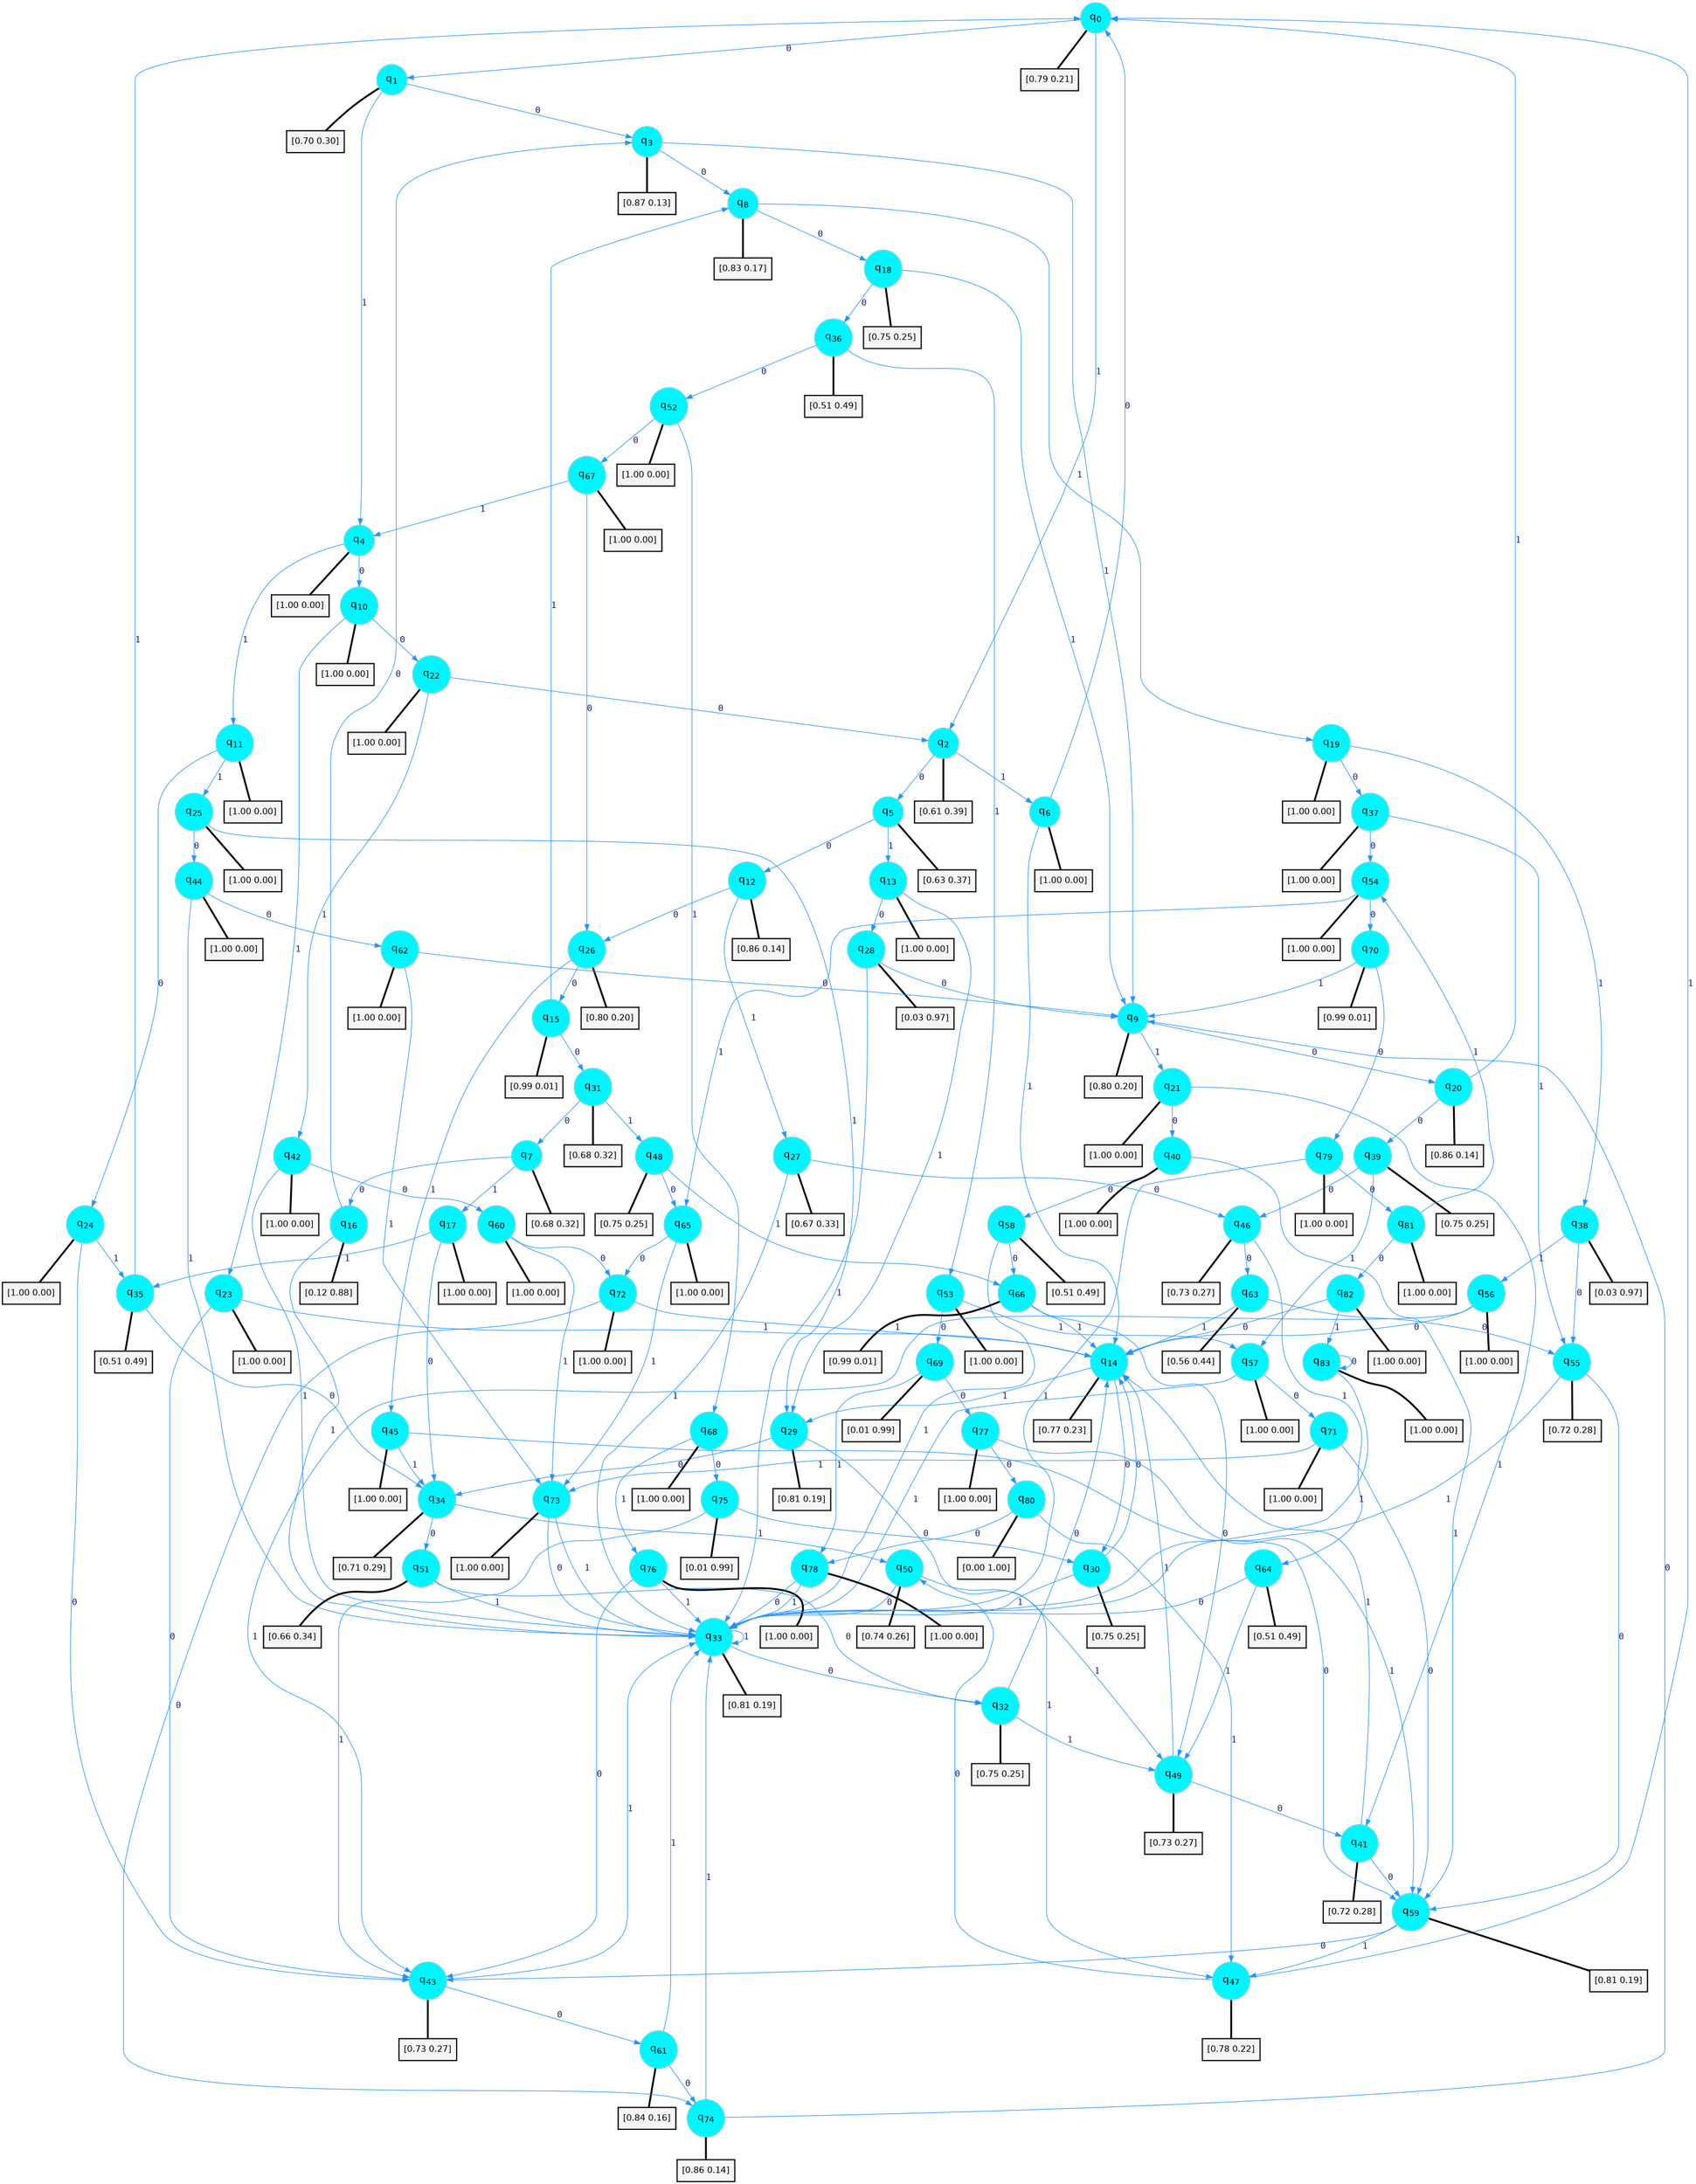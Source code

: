 digraph G {
graph [
bgcolor=transparent, dpi=300, rankdir=TD, size="40,25"];
node [
color=gray, fillcolor=turquoise1, fontcolor=black, fontname=Helvetica, fontsize=16, fontweight=bold, shape=circle, style=filled];
edge [
arrowsize=1, color=dodgerblue1, fontcolor=midnightblue, fontname=courier, fontweight=bold, penwidth=1, style=solid, weight=20];
0[label=<q<SUB>0</SUB>>];
1[label=<q<SUB>1</SUB>>];
2[label=<q<SUB>2</SUB>>];
3[label=<q<SUB>3</SUB>>];
4[label=<q<SUB>4</SUB>>];
5[label=<q<SUB>5</SUB>>];
6[label=<q<SUB>6</SUB>>];
7[label=<q<SUB>7</SUB>>];
8[label=<q<SUB>8</SUB>>];
9[label=<q<SUB>9</SUB>>];
10[label=<q<SUB>10</SUB>>];
11[label=<q<SUB>11</SUB>>];
12[label=<q<SUB>12</SUB>>];
13[label=<q<SUB>13</SUB>>];
14[label=<q<SUB>14</SUB>>];
15[label=<q<SUB>15</SUB>>];
16[label=<q<SUB>16</SUB>>];
17[label=<q<SUB>17</SUB>>];
18[label=<q<SUB>18</SUB>>];
19[label=<q<SUB>19</SUB>>];
20[label=<q<SUB>20</SUB>>];
21[label=<q<SUB>21</SUB>>];
22[label=<q<SUB>22</SUB>>];
23[label=<q<SUB>23</SUB>>];
24[label=<q<SUB>24</SUB>>];
25[label=<q<SUB>25</SUB>>];
26[label=<q<SUB>26</SUB>>];
27[label=<q<SUB>27</SUB>>];
28[label=<q<SUB>28</SUB>>];
29[label=<q<SUB>29</SUB>>];
30[label=<q<SUB>30</SUB>>];
31[label=<q<SUB>31</SUB>>];
32[label=<q<SUB>32</SUB>>];
33[label=<q<SUB>33</SUB>>];
34[label=<q<SUB>34</SUB>>];
35[label=<q<SUB>35</SUB>>];
36[label=<q<SUB>36</SUB>>];
37[label=<q<SUB>37</SUB>>];
38[label=<q<SUB>38</SUB>>];
39[label=<q<SUB>39</SUB>>];
40[label=<q<SUB>40</SUB>>];
41[label=<q<SUB>41</SUB>>];
42[label=<q<SUB>42</SUB>>];
43[label=<q<SUB>43</SUB>>];
44[label=<q<SUB>44</SUB>>];
45[label=<q<SUB>45</SUB>>];
46[label=<q<SUB>46</SUB>>];
47[label=<q<SUB>47</SUB>>];
48[label=<q<SUB>48</SUB>>];
49[label=<q<SUB>49</SUB>>];
50[label=<q<SUB>50</SUB>>];
51[label=<q<SUB>51</SUB>>];
52[label=<q<SUB>52</SUB>>];
53[label=<q<SUB>53</SUB>>];
54[label=<q<SUB>54</SUB>>];
55[label=<q<SUB>55</SUB>>];
56[label=<q<SUB>56</SUB>>];
57[label=<q<SUB>57</SUB>>];
58[label=<q<SUB>58</SUB>>];
59[label=<q<SUB>59</SUB>>];
60[label=<q<SUB>60</SUB>>];
61[label=<q<SUB>61</SUB>>];
62[label=<q<SUB>62</SUB>>];
63[label=<q<SUB>63</SUB>>];
64[label=<q<SUB>64</SUB>>];
65[label=<q<SUB>65</SUB>>];
66[label=<q<SUB>66</SUB>>];
67[label=<q<SUB>67</SUB>>];
68[label=<q<SUB>68</SUB>>];
69[label=<q<SUB>69</SUB>>];
70[label=<q<SUB>70</SUB>>];
71[label=<q<SUB>71</SUB>>];
72[label=<q<SUB>72</SUB>>];
73[label=<q<SUB>73</SUB>>];
74[label=<q<SUB>74</SUB>>];
75[label=<q<SUB>75</SUB>>];
76[label=<q<SUB>76</SUB>>];
77[label=<q<SUB>77</SUB>>];
78[label=<q<SUB>78</SUB>>];
79[label=<q<SUB>79</SUB>>];
80[label=<q<SUB>80</SUB>>];
81[label=<q<SUB>81</SUB>>];
82[label=<q<SUB>82</SUB>>];
83[label=<q<SUB>83</SUB>>];
84[label="[0.79 0.21]", shape=box,fontcolor=black, fontname=Helvetica, fontsize=14, penwidth=2, fillcolor=whitesmoke,color=black];
85[label="[0.70 0.30]", shape=box,fontcolor=black, fontname=Helvetica, fontsize=14, penwidth=2, fillcolor=whitesmoke,color=black];
86[label="[0.61 0.39]", shape=box,fontcolor=black, fontname=Helvetica, fontsize=14, penwidth=2, fillcolor=whitesmoke,color=black];
87[label="[0.87 0.13]", shape=box,fontcolor=black, fontname=Helvetica, fontsize=14, penwidth=2, fillcolor=whitesmoke,color=black];
88[label="[1.00 0.00]", shape=box,fontcolor=black, fontname=Helvetica, fontsize=14, penwidth=2, fillcolor=whitesmoke,color=black];
89[label="[0.63 0.37]", shape=box,fontcolor=black, fontname=Helvetica, fontsize=14, penwidth=2, fillcolor=whitesmoke,color=black];
90[label="[1.00 0.00]", shape=box,fontcolor=black, fontname=Helvetica, fontsize=14, penwidth=2, fillcolor=whitesmoke,color=black];
91[label="[0.68 0.32]", shape=box,fontcolor=black, fontname=Helvetica, fontsize=14, penwidth=2, fillcolor=whitesmoke,color=black];
92[label="[0.83 0.17]", shape=box,fontcolor=black, fontname=Helvetica, fontsize=14, penwidth=2, fillcolor=whitesmoke,color=black];
93[label="[0.80 0.20]", shape=box,fontcolor=black, fontname=Helvetica, fontsize=14, penwidth=2, fillcolor=whitesmoke,color=black];
94[label="[1.00 0.00]", shape=box,fontcolor=black, fontname=Helvetica, fontsize=14, penwidth=2, fillcolor=whitesmoke,color=black];
95[label="[1.00 0.00]", shape=box,fontcolor=black, fontname=Helvetica, fontsize=14, penwidth=2, fillcolor=whitesmoke,color=black];
96[label="[0.86 0.14]", shape=box,fontcolor=black, fontname=Helvetica, fontsize=14, penwidth=2, fillcolor=whitesmoke,color=black];
97[label="[1.00 0.00]", shape=box,fontcolor=black, fontname=Helvetica, fontsize=14, penwidth=2, fillcolor=whitesmoke,color=black];
98[label="[0.77 0.23]", shape=box,fontcolor=black, fontname=Helvetica, fontsize=14, penwidth=2, fillcolor=whitesmoke,color=black];
99[label="[0.99 0.01]", shape=box,fontcolor=black, fontname=Helvetica, fontsize=14, penwidth=2, fillcolor=whitesmoke,color=black];
100[label="[0.12 0.88]", shape=box,fontcolor=black, fontname=Helvetica, fontsize=14, penwidth=2, fillcolor=whitesmoke,color=black];
101[label="[1.00 0.00]", shape=box,fontcolor=black, fontname=Helvetica, fontsize=14, penwidth=2, fillcolor=whitesmoke,color=black];
102[label="[0.75 0.25]", shape=box,fontcolor=black, fontname=Helvetica, fontsize=14, penwidth=2, fillcolor=whitesmoke,color=black];
103[label="[1.00 0.00]", shape=box,fontcolor=black, fontname=Helvetica, fontsize=14, penwidth=2, fillcolor=whitesmoke,color=black];
104[label="[0.86 0.14]", shape=box,fontcolor=black, fontname=Helvetica, fontsize=14, penwidth=2, fillcolor=whitesmoke,color=black];
105[label="[1.00 0.00]", shape=box,fontcolor=black, fontname=Helvetica, fontsize=14, penwidth=2, fillcolor=whitesmoke,color=black];
106[label="[1.00 0.00]", shape=box,fontcolor=black, fontname=Helvetica, fontsize=14, penwidth=2, fillcolor=whitesmoke,color=black];
107[label="[1.00 0.00]", shape=box,fontcolor=black, fontname=Helvetica, fontsize=14, penwidth=2, fillcolor=whitesmoke,color=black];
108[label="[1.00 0.00]", shape=box,fontcolor=black, fontname=Helvetica, fontsize=14, penwidth=2, fillcolor=whitesmoke,color=black];
109[label="[1.00 0.00]", shape=box,fontcolor=black, fontname=Helvetica, fontsize=14, penwidth=2, fillcolor=whitesmoke,color=black];
110[label="[0.80 0.20]", shape=box,fontcolor=black, fontname=Helvetica, fontsize=14, penwidth=2, fillcolor=whitesmoke,color=black];
111[label="[0.67 0.33]", shape=box,fontcolor=black, fontname=Helvetica, fontsize=14, penwidth=2, fillcolor=whitesmoke,color=black];
112[label="[0.03 0.97]", shape=box,fontcolor=black, fontname=Helvetica, fontsize=14, penwidth=2, fillcolor=whitesmoke,color=black];
113[label="[0.81 0.19]", shape=box,fontcolor=black, fontname=Helvetica, fontsize=14, penwidth=2, fillcolor=whitesmoke,color=black];
114[label="[0.75 0.25]", shape=box,fontcolor=black, fontname=Helvetica, fontsize=14, penwidth=2, fillcolor=whitesmoke,color=black];
115[label="[0.68 0.32]", shape=box,fontcolor=black, fontname=Helvetica, fontsize=14, penwidth=2, fillcolor=whitesmoke,color=black];
116[label="[0.75 0.25]", shape=box,fontcolor=black, fontname=Helvetica, fontsize=14, penwidth=2, fillcolor=whitesmoke,color=black];
117[label="[0.81 0.19]", shape=box,fontcolor=black, fontname=Helvetica, fontsize=14, penwidth=2, fillcolor=whitesmoke,color=black];
118[label="[0.71 0.29]", shape=box,fontcolor=black, fontname=Helvetica, fontsize=14, penwidth=2, fillcolor=whitesmoke,color=black];
119[label="[0.51 0.49]", shape=box,fontcolor=black, fontname=Helvetica, fontsize=14, penwidth=2, fillcolor=whitesmoke,color=black];
120[label="[0.51 0.49]", shape=box,fontcolor=black, fontname=Helvetica, fontsize=14, penwidth=2, fillcolor=whitesmoke,color=black];
121[label="[1.00 0.00]", shape=box,fontcolor=black, fontname=Helvetica, fontsize=14, penwidth=2, fillcolor=whitesmoke,color=black];
122[label="[0.03 0.97]", shape=box,fontcolor=black, fontname=Helvetica, fontsize=14, penwidth=2, fillcolor=whitesmoke,color=black];
123[label="[0.75 0.25]", shape=box,fontcolor=black, fontname=Helvetica, fontsize=14, penwidth=2, fillcolor=whitesmoke,color=black];
124[label="[1.00 0.00]", shape=box,fontcolor=black, fontname=Helvetica, fontsize=14, penwidth=2, fillcolor=whitesmoke,color=black];
125[label="[0.72 0.28]", shape=box,fontcolor=black, fontname=Helvetica, fontsize=14, penwidth=2, fillcolor=whitesmoke,color=black];
126[label="[1.00 0.00]", shape=box,fontcolor=black, fontname=Helvetica, fontsize=14, penwidth=2, fillcolor=whitesmoke,color=black];
127[label="[0.73 0.27]", shape=box,fontcolor=black, fontname=Helvetica, fontsize=14, penwidth=2, fillcolor=whitesmoke,color=black];
128[label="[1.00 0.00]", shape=box,fontcolor=black, fontname=Helvetica, fontsize=14, penwidth=2, fillcolor=whitesmoke,color=black];
129[label="[1.00 0.00]", shape=box,fontcolor=black, fontname=Helvetica, fontsize=14, penwidth=2, fillcolor=whitesmoke,color=black];
130[label="[0.73 0.27]", shape=box,fontcolor=black, fontname=Helvetica, fontsize=14, penwidth=2, fillcolor=whitesmoke,color=black];
131[label="[0.78 0.22]", shape=box,fontcolor=black, fontname=Helvetica, fontsize=14, penwidth=2, fillcolor=whitesmoke,color=black];
132[label="[0.75 0.25]", shape=box,fontcolor=black, fontname=Helvetica, fontsize=14, penwidth=2, fillcolor=whitesmoke,color=black];
133[label="[0.73 0.27]", shape=box,fontcolor=black, fontname=Helvetica, fontsize=14, penwidth=2, fillcolor=whitesmoke,color=black];
134[label="[0.74 0.26]", shape=box,fontcolor=black, fontname=Helvetica, fontsize=14, penwidth=2, fillcolor=whitesmoke,color=black];
135[label="[0.66 0.34]", shape=box,fontcolor=black, fontname=Helvetica, fontsize=14, penwidth=2, fillcolor=whitesmoke,color=black];
136[label="[1.00 0.00]", shape=box,fontcolor=black, fontname=Helvetica, fontsize=14, penwidth=2, fillcolor=whitesmoke,color=black];
137[label="[1.00 0.00]", shape=box,fontcolor=black, fontname=Helvetica, fontsize=14, penwidth=2, fillcolor=whitesmoke,color=black];
138[label="[1.00 0.00]", shape=box,fontcolor=black, fontname=Helvetica, fontsize=14, penwidth=2, fillcolor=whitesmoke,color=black];
139[label="[0.72 0.28]", shape=box,fontcolor=black, fontname=Helvetica, fontsize=14, penwidth=2, fillcolor=whitesmoke,color=black];
140[label="[1.00 0.00]", shape=box,fontcolor=black, fontname=Helvetica, fontsize=14, penwidth=2, fillcolor=whitesmoke,color=black];
141[label="[1.00 0.00]", shape=box,fontcolor=black, fontname=Helvetica, fontsize=14, penwidth=2, fillcolor=whitesmoke,color=black];
142[label="[0.51 0.49]", shape=box,fontcolor=black, fontname=Helvetica, fontsize=14, penwidth=2, fillcolor=whitesmoke,color=black];
143[label="[0.81 0.19]", shape=box,fontcolor=black, fontname=Helvetica, fontsize=14, penwidth=2, fillcolor=whitesmoke,color=black];
144[label="[1.00 0.00]", shape=box,fontcolor=black, fontname=Helvetica, fontsize=14, penwidth=2, fillcolor=whitesmoke,color=black];
145[label="[0.84 0.16]", shape=box,fontcolor=black, fontname=Helvetica, fontsize=14, penwidth=2, fillcolor=whitesmoke,color=black];
146[label="[1.00 0.00]", shape=box,fontcolor=black, fontname=Helvetica, fontsize=14, penwidth=2, fillcolor=whitesmoke,color=black];
147[label="[0.56 0.44]", shape=box,fontcolor=black, fontname=Helvetica, fontsize=14, penwidth=2, fillcolor=whitesmoke,color=black];
148[label="[0.51 0.49]", shape=box,fontcolor=black, fontname=Helvetica, fontsize=14, penwidth=2, fillcolor=whitesmoke,color=black];
149[label="[1.00 0.00]", shape=box,fontcolor=black, fontname=Helvetica, fontsize=14, penwidth=2, fillcolor=whitesmoke,color=black];
150[label="[0.99 0.01]", shape=box,fontcolor=black, fontname=Helvetica, fontsize=14, penwidth=2, fillcolor=whitesmoke,color=black];
151[label="[1.00 0.00]", shape=box,fontcolor=black, fontname=Helvetica, fontsize=14, penwidth=2, fillcolor=whitesmoke,color=black];
152[label="[1.00 0.00]", shape=box,fontcolor=black, fontname=Helvetica, fontsize=14, penwidth=2, fillcolor=whitesmoke,color=black];
153[label="[0.01 0.99]", shape=box,fontcolor=black, fontname=Helvetica, fontsize=14, penwidth=2, fillcolor=whitesmoke,color=black];
154[label="[0.99 0.01]", shape=box,fontcolor=black, fontname=Helvetica, fontsize=14, penwidth=2, fillcolor=whitesmoke,color=black];
155[label="[1.00 0.00]", shape=box,fontcolor=black, fontname=Helvetica, fontsize=14, penwidth=2, fillcolor=whitesmoke,color=black];
156[label="[1.00 0.00]", shape=box,fontcolor=black, fontname=Helvetica, fontsize=14, penwidth=2, fillcolor=whitesmoke,color=black];
157[label="[1.00 0.00]", shape=box,fontcolor=black, fontname=Helvetica, fontsize=14, penwidth=2, fillcolor=whitesmoke,color=black];
158[label="[0.86 0.14]", shape=box,fontcolor=black, fontname=Helvetica, fontsize=14, penwidth=2, fillcolor=whitesmoke,color=black];
159[label="[0.01 0.99]", shape=box,fontcolor=black, fontname=Helvetica, fontsize=14, penwidth=2, fillcolor=whitesmoke,color=black];
160[label="[1.00 0.00]", shape=box,fontcolor=black, fontname=Helvetica, fontsize=14, penwidth=2, fillcolor=whitesmoke,color=black];
161[label="[1.00 0.00]", shape=box,fontcolor=black, fontname=Helvetica, fontsize=14, penwidth=2, fillcolor=whitesmoke,color=black];
162[label="[1.00 0.00]", shape=box,fontcolor=black, fontname=Helvetica, fontsize=14, penwidth=2, fillcolor=whitesmoke,color=black];
163[label="[1.00 0.00]", shape=box,fontcolor=black, fontname=Helvetica, fontsize=14, penwidth=2, fillcolor=whitesmoke,color=black];
164[label="[0.00 1.00]", shape=box,fontcolor=black, fontname=Helvetica, fontsize=14, penwidth=2, fillcolor=whitesmoke,color=black];
165[label="[1.00 0.00]", shape=box,fontcolor=black, fontname=Helvetica, fontsize=14, penwidth=2, fillcolor=whitesmoke,color=black];
166[label="[1.00 0.00]", shape=box,fontcolor=black, fontname=Helvetica, fontsize=14, penwidth=2, fillcolor=whitesmoke,color=black];
167[label="[1.00 0.00]", shape=box,fontcolor=black, fontname=Helvetica, fontsize=14, penwidth=2, fillcolor=whitesmoke,color=black];
0->1 [label=0];
0->2 [label=1];
0->84 [arrowhead=none, penwidth=3,color=black];
1->3 [label=0];
1->4 [label=1];
1->85 [arrowhead=none, penwidth=3,color=black];
2->5 [label=0];
2->6 [label=1];
2->86 [arrowhead=none, penwidth=3,color=black];
3->8 [label=0];
3->9 [label=1];
3->87 [arrowhead=none, penwidth=3,color=black];
4->10 [label=0];
4->11 [label=1];
4->88 [arrowhead=none, penwidth=3,color=black];
5->12 [label=0];
5->13 [label=1];
5->89 [arrowhead=none, penwidth=3,color=black];
6->0 [label=0];
6->14 [label=1];
6->90 [arrowhead=none, penwidth=3,color=black];
7->16 [label=0];
7->17 [label=1];
7->91 [arrowhead=none, penwidth=3,color=black];
8->18 [label=0];
8->19 [label=1];
8->92 [arrowhead=none, penwidth=3,color=black];
9->20 [label=0];
9->21 [label=1];
9->93 [arrowhead=none, penwidth=3,color=black];
10->22 [label=0];
10->23 [label=1];
10->94 [arrowhead=none, penwidth=3,color=black];
11->24 [label=0];
11->25 [label=1];
11->95 [arrowhead=none, penwidth=3,color=black];
12->26 [label=0];
12->27 [label=1];
12->96 [arrowhead=none, penwidth=3,color=black];
13->28 [label=0];
13->29 [label=1];
13->97 [arrowhead=none, penwidth=3,color=black];
14->30 [label=0];
14->29 [label=1];
14->98 [arrowhead=none, penwidth=3,color=black];
15->31 [label=0];
15->8 [label=1];
15->99 [arrowhead=none, penwidth=3,color=black];
16->3 [label=0];
16->33 [label=1];
16->100 [arrowhead=none, penwidth=3,color=black];
17->34 [label=0];
17->35 [label=1];
17->101 [arrowhead=none, penwidth=3,color=black];
18->36 [label=0];
18->9 [label=1];
18->102 [arrowhead=none, penwidth=3,color=black];
19->37 [label=0];
19->38 [label=1];
19->103 [arrowhead=none, penwidth=3,color=black];
20->39 [label=0];
20->0 [label=1];
20->104 [arrowhead=none, penwidth=3,color=black];
21->40 [label=0];
21->41 [label=1];
21->105 [arrowhead=none, penwidth=3,color=black];
22->2 [label=0];
22->42 [label=1];
22->106 [arrowhead=none, penwidth=3,color=black];
23->43 [label=0];
23->14 [label=1];
23->107 [arrowhead=none, penwidth=3,color=black];
24->43 [label=0];
24->35 [label=1];
24->108 [arrowhead=none, penwidth=3,color=black];
25->44 [label=0];
25->29 [label=1];
25->109 [arrowhead=none, penwidth=3,color=black];
26->15 [label=0];
26->45 [label=1];
26->110 [arrowhead=none, penwidth=3,color=black];
27->46 [label=0];
27->33 [label=1];
27->111 [arrowhead=none, penwidth=3,color=black];
28->9 [label=0];
28->33 [label=1];
28->112 [arrowhead=none, penwidth=3,color=black];
29->34 [label=0];
29->47 [label=1];
29->113 [arrowhead=none, penwidth=3,color=black];
30->14 [label=0];
30->33 [label=1];
30->114 [arrowhead=none, penwidth=3,color=black];
31->7 [label=0];
31->48 [label=1];
31->115 [arrowhead=none, penwidth=3,color=black];
32->14 [label=0];
32->49 [label=1];
32->116 [arrowhead=none, penwidth=3,color=black];
33->32 [label=0];
33->33 [label=1];
33->117 [arrowhead=none, penwidth=3,color=black];
34->51 [label=0];
34->50 [label=1];
34->118 [arrowhead=none, penwidth=3,color=black];
35->34 [label=0];
35->0 [label=1];
35->119 [arrowhead=none, penwidth=3,color=black];
36->52 [label=0];
36->53 [label=1];
36->120 [arrowhead=none, penwidth=3,color=black];
37->54 [label=0];
37->55 [label=1];
37->121 [arrowhead=none, penwidth=3,color=black];
38->55 [label=0];
38->56 [label=1];
38->122 [arrowhead=none, penwidth=3,color=black];
39->46 [label=0];
39->57 [label=1];
39->123 [arrowhead=none, penwidth=3,color=black];
40->58 [label=0];
40->59 [label=1];
40->124 [arrowhead=none, penwidth=3,color=black];
41->59 [label=0];
41->14 [label=1];
41->125 [arrowhead=none, penwidth=3,color=black];
42->60 [label=0];
42->33 [label=1];
42->126 [arrowhead=none, penwidth=3,color=black];
43->61 [label=0];
43->33 [label=1];
43->127 [arrowhead=none, penwidth=3,color=black];
44->62 [label=0];
44->33 [label=1];
44->128 [arrowhead=none, penwidth=3,color=black];
45->59 [label=0];
45->34 [label=1];
45->129 [arrowhead=none, penwidth=3,color=black];
46->63 [label=0];
46->64 [label=1];
46->130 [arrowhead=none, penwidth=3,color=black];
47->50 [label=0];
47->0 [label=1];
47->131 [arrowhead=none, penwidth=3,color=black];
48->65 [label=0];
48->66 [label=1];
48->132 [arrowhead=none, penwidth=3,color=black];
49->41 [label=0];
49->14 [label=1];
49->133 [arrowhead=none, penwidth=3,color=black];
50->33 [label=0];
50->49 [label=1];
50->134 [arrowhead=none, penwidth=3,color=black];
51->32 [label=0];
51->33 [label=1];
51->135 [arrowhead=none, penwidth=3,color=black];
52->67 [label=0];
52->68 [label=1];
52->136 [arrowhead=none, penwidth=3,color=black];
53->69 [label=0];
53->57 [label=1];
53->137 [arrowhead=none, penwidth=3,color=black];
54->70 [label=0];
54->65 [label=1];
54->138 [arrowhead=none, penwidth=3,color=black];
55->59 [label=0];
55->33 [label=1];
55->139 [arrowhead=none, penwidth=3,color=black];
56->14 [label=0];
56->43 [label=1];
56->140 [arrowhead=none, penwidth=3,color=black];
57->71 [label=0];
57->33 [label=1];
57->141 [arrowhead=none, penwidth=3,color=black];
58->66 [label=0];
58->33 [label=1];
58->142 [arrowhead=none, penwidth=3,color=black];
59->43 [label=0];
59->47 [label=1];
59->143 [arrowhead=none, penwidth=3,color=black];
60->72 [label=0];
60->73 [label=1];
60->144 [arrowhead=none, penwidth=3,color=black];
61->74 [label=0];
61->33 [label=1];
61->145 [arrowhead=none, penwidth=3,color=black];
62->9 [label=0];
62->73 [label=1];
62->146 [arrowhead=none, penwidth=3,color=black];
63->55 [label=0];
63->14 [label=1];
63->147 [arrowhead=none, penwidth=3,color=black];
64->33 [label=0];
64->49 [label=1];
64->148 [arrowhead=none, penwidth=3,color=black];
65->72 [label=0];
65->73 [label=1];
65->149 [arrowhead=none, penwidth=3,color=black];
66->49 [label=0];
66->14 [label=1];
66->150 [arrowhead=none, penwidth=3,color=black];
67->26 [label=0];
67->4 [label=1];
67->151 [arrowhead=none, penwidth=3,color=black];
68->75 [label=0];
68->76 [label=1];
68->152 [arrowhead=none, penwidth=3,color=black];
69->77 [label=0];
69->78 [label=1];
69->153 [arrowhead=none, penwidth=3,color=black];
70->79 [label=0];
70->9 [label=1];
70->154 [arrowhead=none, penwidth=3,color=black];
71->59 [label=0];
71->73 [label=1];
71->155 [arrowhead=none, penwidth=3,color=black];
72->74 [label=0];
72->14 [label=1];
72->156 [arrowhead=none, penwidth=3,color=black];
73->33 [label=0];
73->33 [label=1];
73->157 [arrowhead=none, penwidth=3,color=black];
74->9 [label=0];
74->33 [label=1];
74->158 [arrowhead=none, penwidth=3,color=black];
75->30 [label=0];
75->43 [label=1];
75->159 [arrowhead=none, penwidth=3,color=black];
76->43 [label=0];
76->33 [label=1];
76->160 [arrowhead=none, penwidth=3,color=black];
77->80 [label=0];
77->59 [label=1];
77->161 [arrowhead=none, penwidth=3,color=black];
78->33 [label=0];
78->33 [label=1];
78->162 [arrowhead=none, penwidth=3,color=black];
79->81 [label=0];
79->33 [label=1];
79->163 [arrowhead=none, penwidth=3,color=black];
80->78 [label=0];
80->47 [label=1];
80->164 [arrowhead=none, penwidth=3,color=black];
81->82 [label=0];
81->54 [label=1];
81->165 [arrowhead=none, penwidth=3,color=black];
82->14 [label=0];
82->83 [label=1];
82->166 [arrowhead=none, penwidth=3,color=black];
83->83 [label=0];
83->33 [label=1];
83->167 [arrowhead=none, penwidth=3,color=black];
}
